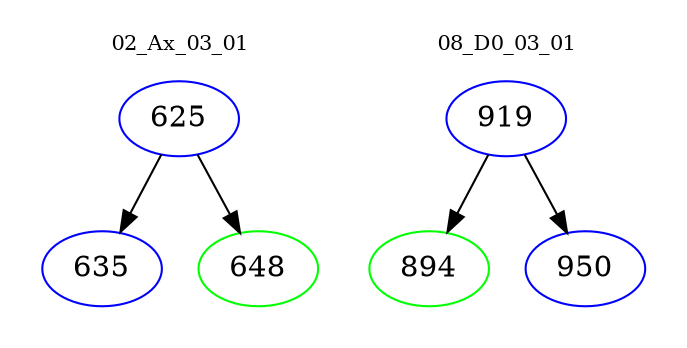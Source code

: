 digraph{
subgraph cluster_0 {
color = white
label = "02_Ax_03_01";
fontsize=10;
T0_625 [label="625", color="blue"]
T0_625 -> T0_635 [color="black"]
T0_635 [label="635", color="blue"]
T0_625 -> T0_648 [color="black"]
T0_648 [label="648", color="green"]
}
subgraph cluster_1 {
color = white
label = "08_D0_03_01";
fontsize=10;
T1_919 [label="919", color="blue"]
T1_919 -> T1_894 [color="black"]
T1_894 [label="894", color="green"]
T1_919 -> T1_950 [color="black"]
T1_950 [label="950", color="blue"]
}
}
